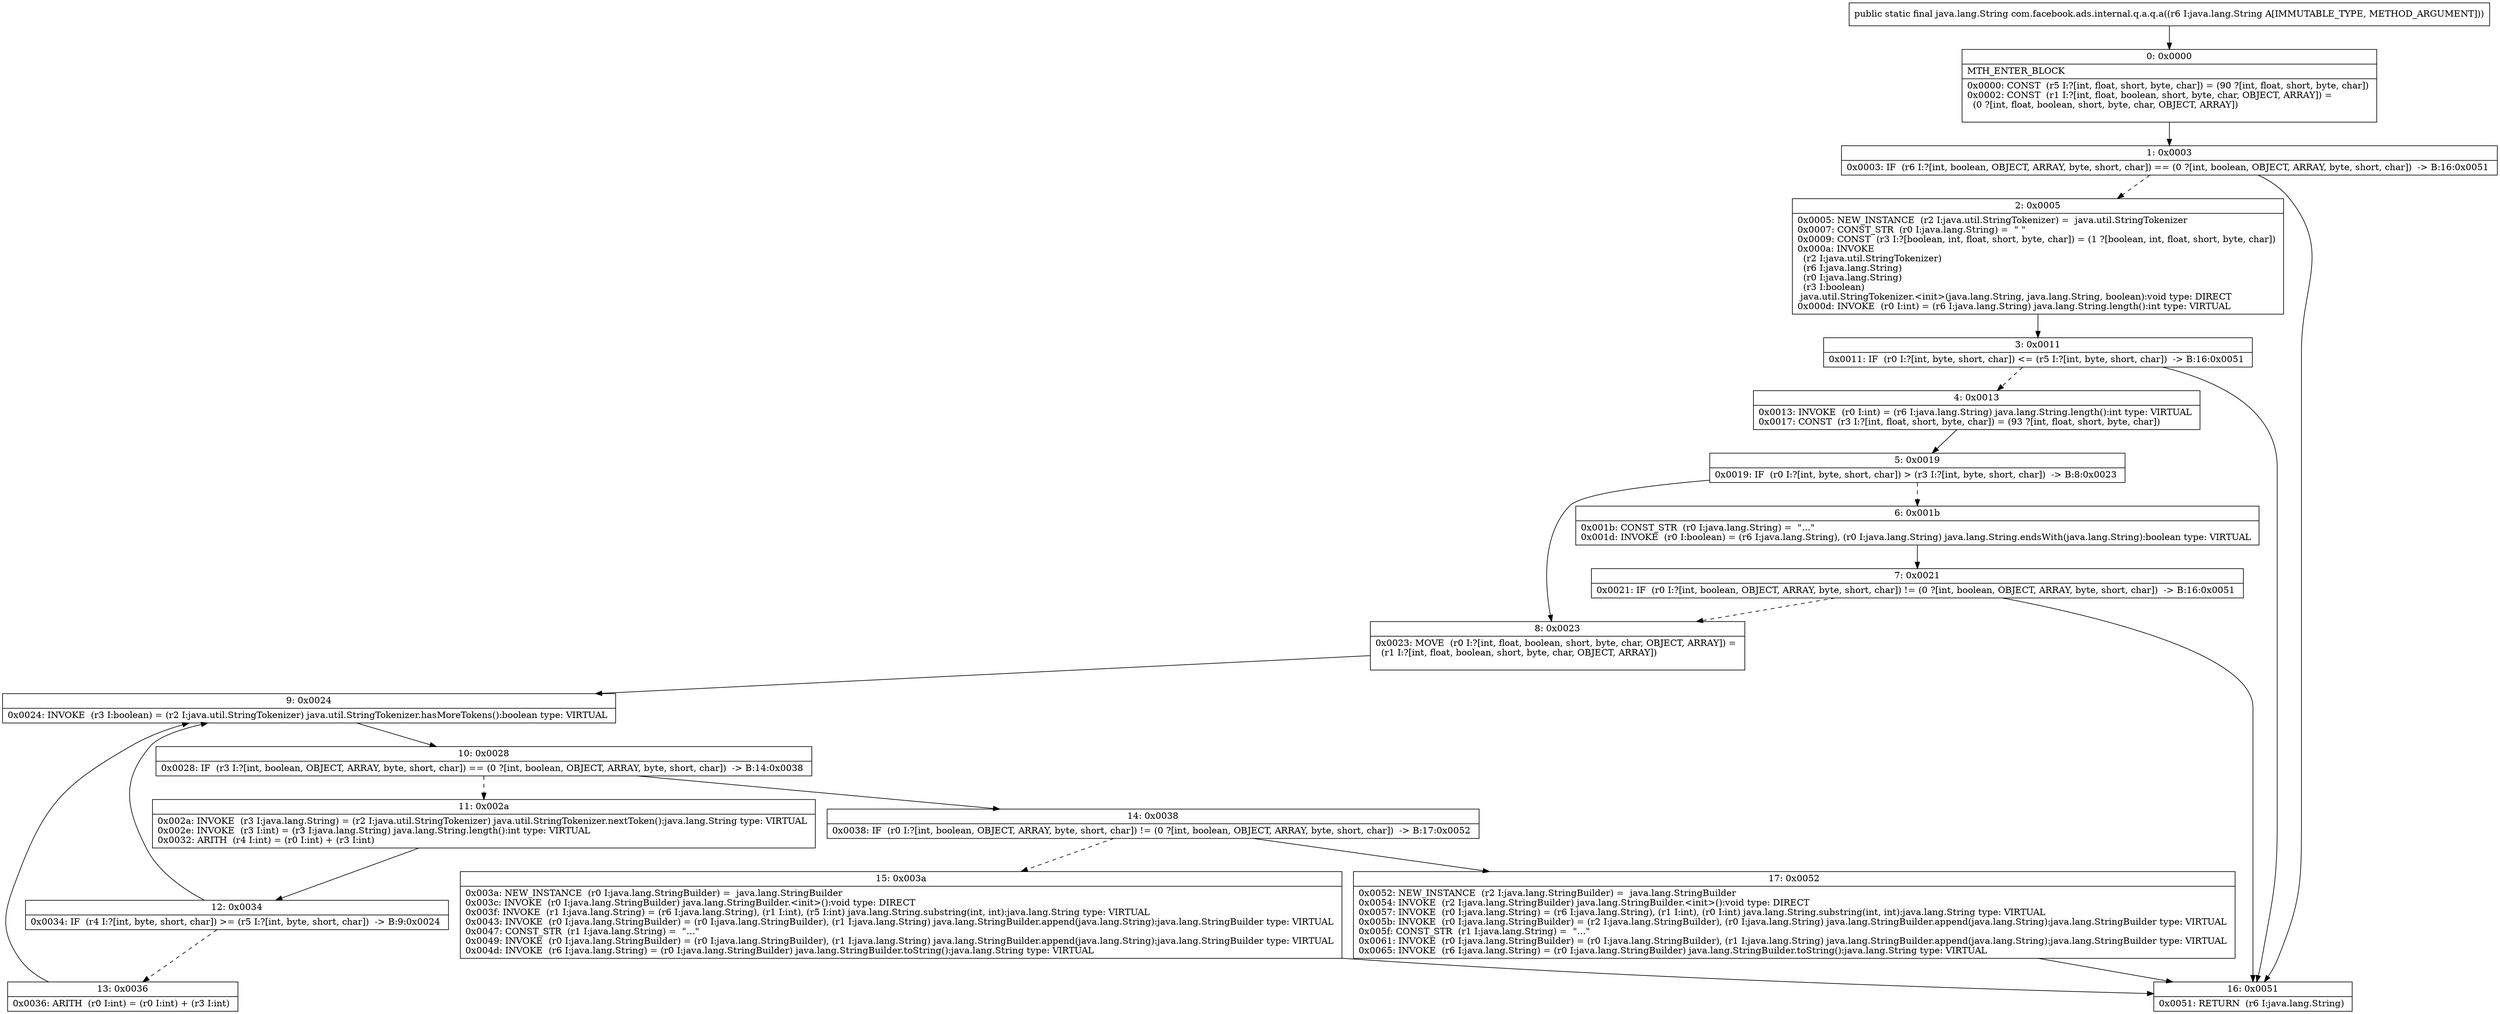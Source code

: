 digraph "CFG forcom.facebook.ads.internal.q.a.q.a(Ljava\/lang\/String;)Ljava\/lang\/String;" {
Node_0 [shape=record,label="{0\:\ 0x0000|MTH_ENTER_BLOCK\l|0x0000: CONST  (r5 I:?[int, float, short, byte, char]) = (90 ?[int, float, short, byte, char]) \l0x0002: CONST  (r1 I:?[int, float, boolean, short, byte, char, OBJECT, ARRAY]) = \l  (0 ?[int, float, boolean, short, byte, char, OBJECT, ARRAY])\l \l}"];
Node_1 [shape=record,label="{1\:\ 0x0003|0x0003: IF  (r6 I:?[int, boolean, OBJECT, ARRAY, byte, short, char]) == (0 ?[int, boolean, OBJECT, ARRAY, byte, short, char])  \-\> B:16:0x0051 \l}"];
Node_2 [shape=record,label="{2\:\ 0x0005|0x0005: NEW_INSTANCE  (r2 I:java.util.StringTokenizer) =  java.util.StringTokenizer \l0x0007: CONST_STR  (r0 I:java.lang.String) =  \" \" \l0x0009: CONST  (r3 I:?[boolean, int, float, short, byte, char]) = (1 ?[boolean, int, float, short, byte, char]) \l0x000a: INVOKE  \l  (r2 I:java.util.StringTokenizer)\l  (r6 I:java.lang.String)\l  (r0 I:java.lang.String)\l  (r3 I:boolean)\l java.util.StringTokenizer.\<init\>(java.lang.String, java.lang.String, boolean):void type: DIRECT \l0x000d: INVOKE  (r0 I:int) = (r6 I:java.lang.String) java.lang.String.length():int type: VIRTUAL \l}"];
Node_3 [shape=record,label="{3\:\ 0x0011|0x0011: IF  (r0 I:?[int, byte, short, char]) \<= (r5 I:?[int, byte, short, char])  \-\> B:16:0x0051 \l}"];
Node_4 [shape=record,label="{4\:\ 0x0013|0x0013: INVOKE  (r0 I:int) = (r6 I:java.lang.String) java.lang.String.length():int type: VIRTUAL \l0x0017: CONST  (r3 I:?[int, float, short, byte, char]) = (93 ?[int, float, short, byte, char]) \l}"];
Node_5 [shape=record,label="{5\:\ 0x0019|0x0019: IF  (r0 I:?[int, byte, short, char]) \> (r3 I:?[int, byte, short, char])  \-\> B:8:0x0023 \l}"];
Node_6 [shape=record,label="{6\:\ 0x001b|0x001b: CONST_STR  (r0 I:java.lang.String) =  \"...\" \l0x001d: INVOKE  (r0 I:boolean) = (r6 I:java.lang.String), (r0 I:java.lang.String) java.lang.String.endsWith(java.lang.String):boolean type: VIRTUAL \l}"];
Node_7 [shape=record,label="{7\:\ 0x0021|0x0021: IF  (r0 I:?[int, boolean, OBJECT, ARRAY, byte, short, char]) != (0 ?[int, boolean, OBJECT, ARRAY, byte, short, char])  \-\> B:16:0x0051 \l}"];
Node_8 [shape=record,label="{8\:\ 0x0023|0x0023: MOVE  (r0 I:?[int, float, boolean, short, byte, char, OBJECT, ARRAY]) = \l  (r1 I:?[int, float, boolean, short, byte, char, OBJECT, ARRAY])\l \l}"];
Node_9 [shape=record,label="{9\:\ 0x0024|0x0024: INVOKE  (r3 I:boolean) = (r2 I:java.util.StringTokenizer) java.util.StringTokenizer.hasMoreTokens():boolean type: VIRTUAL \l}"];
Node_10 [shape=record,label="{10\:\ 0x0028|0x0028: IF  (r3 I:?[int, boolean, OBJECT, ARRAY, byte, short, char]) == (0 ?[int, boolean, OBJECT, ARRAY, byte, short, char])  \-\> B:14:0x0038 \l}"];
Node_11 [shape=record,label="{11\:\ 0x002a|0x002a: INVOKE  (r3 I:java.lang.String) = (r2 I:java.util.StringTokenizer) java.util.StringTokenizer.nextToken():java.lang.String type: VIRTUAL \l0x002e: INVOKE  (r3 I:int) = (r3 I:java.lang.String) java.lang.String.length():int type: VIRTUAL \l0x0032: ARITH  (r4 I:int) = (r0 I:int) + (r3 I:int) \l}"];
Node_12 [shape=record,label="{12\:\ 0x0034|0x0034: IF  (r4 I:?[int, byte, short, char]) \>= (r5 I:?[int, byte, short, char])  \-\> B:9:0x0024 \l}"];
Node_13 [shape=record,label="{13\:\ 0x0036|0x0036: ARITH  (r0 I:int) = (r0 I:int) + (r3 I:int) \l}"];
Node_14 [shape=record,label="{14\:\ 0x0038|0x0038: IF  (r0 I:?[int, boolean, OBJECT, ARRAY, byte, short, char]) != (0 ?[int, boolean, OBJECT, ARRAY, byte, short, char])  \-\> B:17:0x0052 \l}"];
Node_15 [shape=record,label="{15\:\ 0x003a|0x003a: NEW_INSTANCE  (r0 I:java.lang.StringBuilder) =  java.lang.StringBuilder \l0x003c: INVOKE  (r0 I:java.lang.StringBuilder) java.lang.StringBuilder.\<init\>():void type: DIRECT \l0x003f: INVOKE  (r1 I:java.lang.String) = (r6 I:java.lang.String), (r1 I:int), (r5 I:int) java.lang.String.substring(int, int):java.lang.String type: VIRTUAL \l0x0043: INVOKE  (r0 I:java.lang.StringBuilder) = (r0 I:java.lang.StringBuilder), (r1 I:java.lang.String) java.lang.StringBuilder.append(java.lang.String):java.lang.StringBuilder type: VIRTUAL \l0x0047: CONST_STR  (r1 I:java.lang.String) =  \"...\" \l0x0049: INVOKE  (r0 I:java.lang.StringBuilder) = (r0 I:java.lang.StringBuilder), (r1 I:java.lang.String) java.lang.StringBuilder.append(java.lang.String):java.lang.StringBuilder type: VIRTUAL \l0x004d: INVOKE  (r6 I:java.lang.String) = (r0 I:java.lang.StringBuilder) java.lang.StringBuilder.toString():java.lang.String type: VIRTUAL \l}"];
Node_16 [shape=record,label="{16\:\ 0x0051|0x0051: RETURN  (r6 I:java.lang.String) \l}"];
Node_17 [shape=record,label="{17\:\ 0x0052|0x0052: NEW_INSTANCE  (r2 I:java.lang.StringBuilder) =  java.lang.StringBuilder \l0x0054: INVOKE  (r2 I:java.lang.StringBuilder) java.lang.StringBuilder.\<init\>():void type: DIRECT \l0x0057: INVOKE  (r0 I:java.lang.String) = (r6 I:java.lang.String), (r1 I:int), (r0 I:int) java.lang.String.substring(int, int):java.lang.String type: VIRTUAL \l0x005b: INVOKE  (r0 I:java.lang.StringBuilder) = (r2 I:java.lang.StringBuilder), (r0 I:java.lang.String) java.lang.StringBuilder.append(java.lang.String):java.lang.StringBuilder type: VIRTUAL \l0x005f: CONST_STR  (r1 I:java.lang.String) =  \"...\" \l0x0061: INVOKE  (r0 I:java.lang.StringBuilder) = (r0 I:java.lang.StringBuilder), (r1 I:java.lang.String) java.lang.StringBuilder.append(java.lang.String):java.lang.StringBuilder type: VIRTUAL \l0x0065: INVOKE  (r6 I:java.lang.String) = (r0 I:java.lang.StringBuilder) java.lang.StringBuilder.toString():java.lang.String type: VIRTUAL \l}"];
MethodNode[shape=record,label="{public static final java.lang.String com.facebook.ads.internal.q.a.q.a((r6 I:java.lang.String A[IMMUTABLE_TYPE, METHOD_ARGUMENT])) }"];
MethodNode -> Node_0;
Node_0 -> Node_1;
Node_1 -> Node_2[style=dashed];
Node_1 -> Node_16;
Node_2 -> Node_3;
Node_3 -> Node_4[style=dashed];
Node_3 -> Node_16;
Node_4 -> Node_5;
Node_5 -> Node_6[style=dashed];
Node_5 -> Node_8;
Node_6 -> Node_7;
Node_7 -> Node_8[style=dashed];
Node_7 -> Node_16;
Node_8 -> Node_9;
Node_9 -> Node_10;
Node_10 -> Node_11[style=dashed];
Node_10 -> Node_14;
Node_11 -> Node_12;
Node_12 -> Node_9;
Node_12 -> Node_13[style=dashed];
Node_13 -> Node_9;
Node_14 -> Node_15[style=dashed];
Node_14 -> Node_17;
Node_15 -> Node_16;
Node_17 -> Node_16;
}

